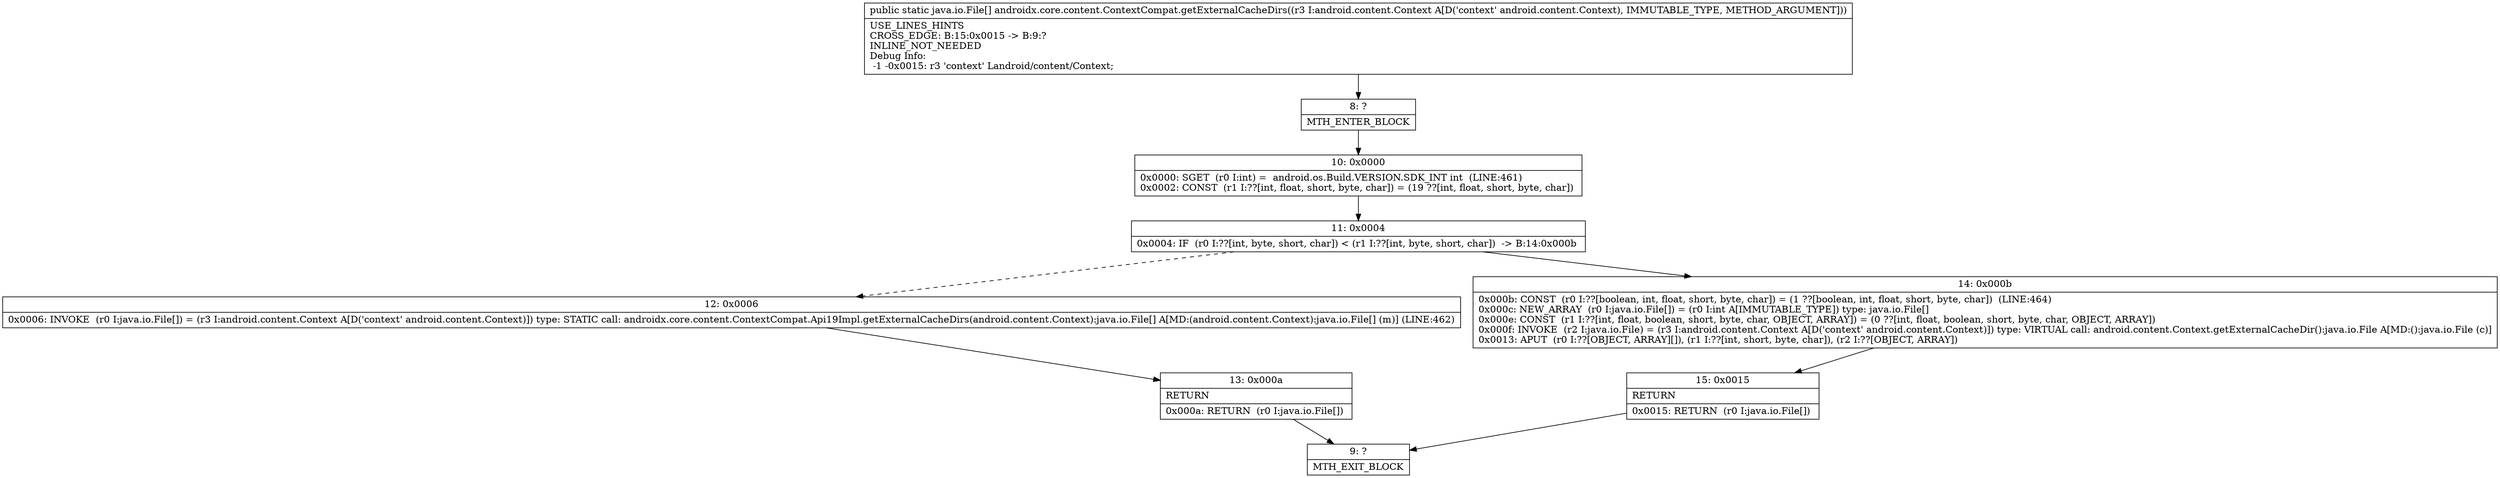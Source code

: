 digraph "CFG forandroidx.core.content.ContextCompat.getExternalCacheDirs(Landroid\/content\/Context;)[Ljava\/io\/File;" {
Node_8 [shape=record,label="{8\:\ ?|MTH_ENTER_BLOCK\l}"];
Node_10 [shape=record,label="{10\:\ 0x0000|0x0000: SGET  (r0 I:int) =  android.os.Build.VERSION.SDK_INT int  (LINE:461)\l0x0002: CONST  (r1 I:??[int, float, short, byte, char]) = (19 ??[int, float, short, byte, char]) \l}"];
Node_11 [shape=record,label="{11\:\ 0x0004|0x0004: IF  (r0 I:??[int, byte, short, char]) \< (r1 I:??[int, byte, short, char])  \-\> B:14:0x000b \l}"];
Node_12 [shape=record,label="{12\:\ 0x0006|0x0006: INVOKE  (r0 I:java.io.File[]) = (r3 I:android.content.Context A[D('context' android.content.Context)]) type: STATIC call: androidx.core.content.ContextCompat.Api19Impl.getExternalCacheDirs(android.content.Context):java.io.File[] A[MD:(android.content.Context):java.io.File[] (m)] (LINE:462)\l}"];
Node_13 [shape=record,label="{13\:\ 0x000a|RETURN\l|0x000a: RETURN  (r0 I:java.io.File[]) \l}"];
Node_9 [shape=record,label="{9\:\ ?|MTH_EXIT_BLOCK\l}"];
Node_14 [shape=record,label="{14\:\ 0x000b|0x000b: CONST  (r0 I:??[boolean, int, float, short, byte, char]) = (1 ??[boolean, int, float, short, byte, char])  (LINE:464)\l0x000c: NEW_ARRAY  (r0 I:java.io.File[]) = (r0 I:int A[IMMUTABLE_TYPE]) type: java.io.File[] \l0x000e: CONST  (r1 I:??[int, float, boolean, short, byte, char, OBJECT, ARRAY]) = (0 ??[int, float, boolean, short, byte, char, OBJECT, ARRAY]) \l0x000f: INVOKE  (r2 I:java.io.File) = (r3 I:android.content.Context A[D('context' android.content.Context)]) type: VIRTUAL call: android.content.Context.getExternalCacheDir():java.io.File A[MD:():java.io.File (c)]\l0x0013: APUT  (r0 I:??[OBJECT, ARRAY][]), (r1 I:??[int, short, byte, char]), (r2 I:??[OBJECT, ARRAY]) \l}"];
Node_15 [shape=record,label="{15\:\ 0x0015|RETURN\l|0x0015: RETURN  (r0 I:java.io.File[]) \l}"];
MethodNode[shape=record,label="{public static java.io.File[] androidx.core.content.ContextCompat.getExternalCacheDirs((r3 I:android.content.Context A[D('context' android.content.Context), IMMUTABLE_TYPE, METHOD_ARGUMENT]))  | USE_LINES_HINTS\lCROSS_EDGE: B:15:0x0015 \-\> B:9:?\lINLINE_NOT_NEEDED\lDebug Info:\l  \-1 \-0x0015: r3 'context' Landroid\/content\/Context;\l}"];
MethodNode -> Node_8;Node_8 -> Node_10;
Node_10 -> Node_11;
Node_11 -> Node_12[style=dashed];
Node_11 -> Node_14;
Node_12 -> Node_13;
Node_13 -> Node_9;
Node_14 -> Node_15;
Node_15 -> Node_9;
}

